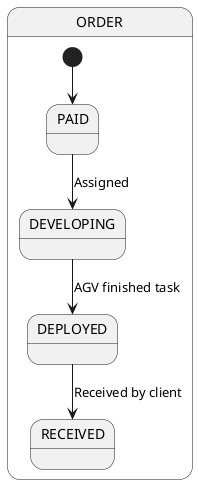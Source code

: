 @startuml
'https://plantuml.com/state-diagram

state ORDER{
[*] --> PAID

PAID --> DEVELOPING : Assigned

DEVELOPING --> DEPLOYED : AGV finished task

DEPLOYED --> RECEIVED : Received by client
}
@enduml